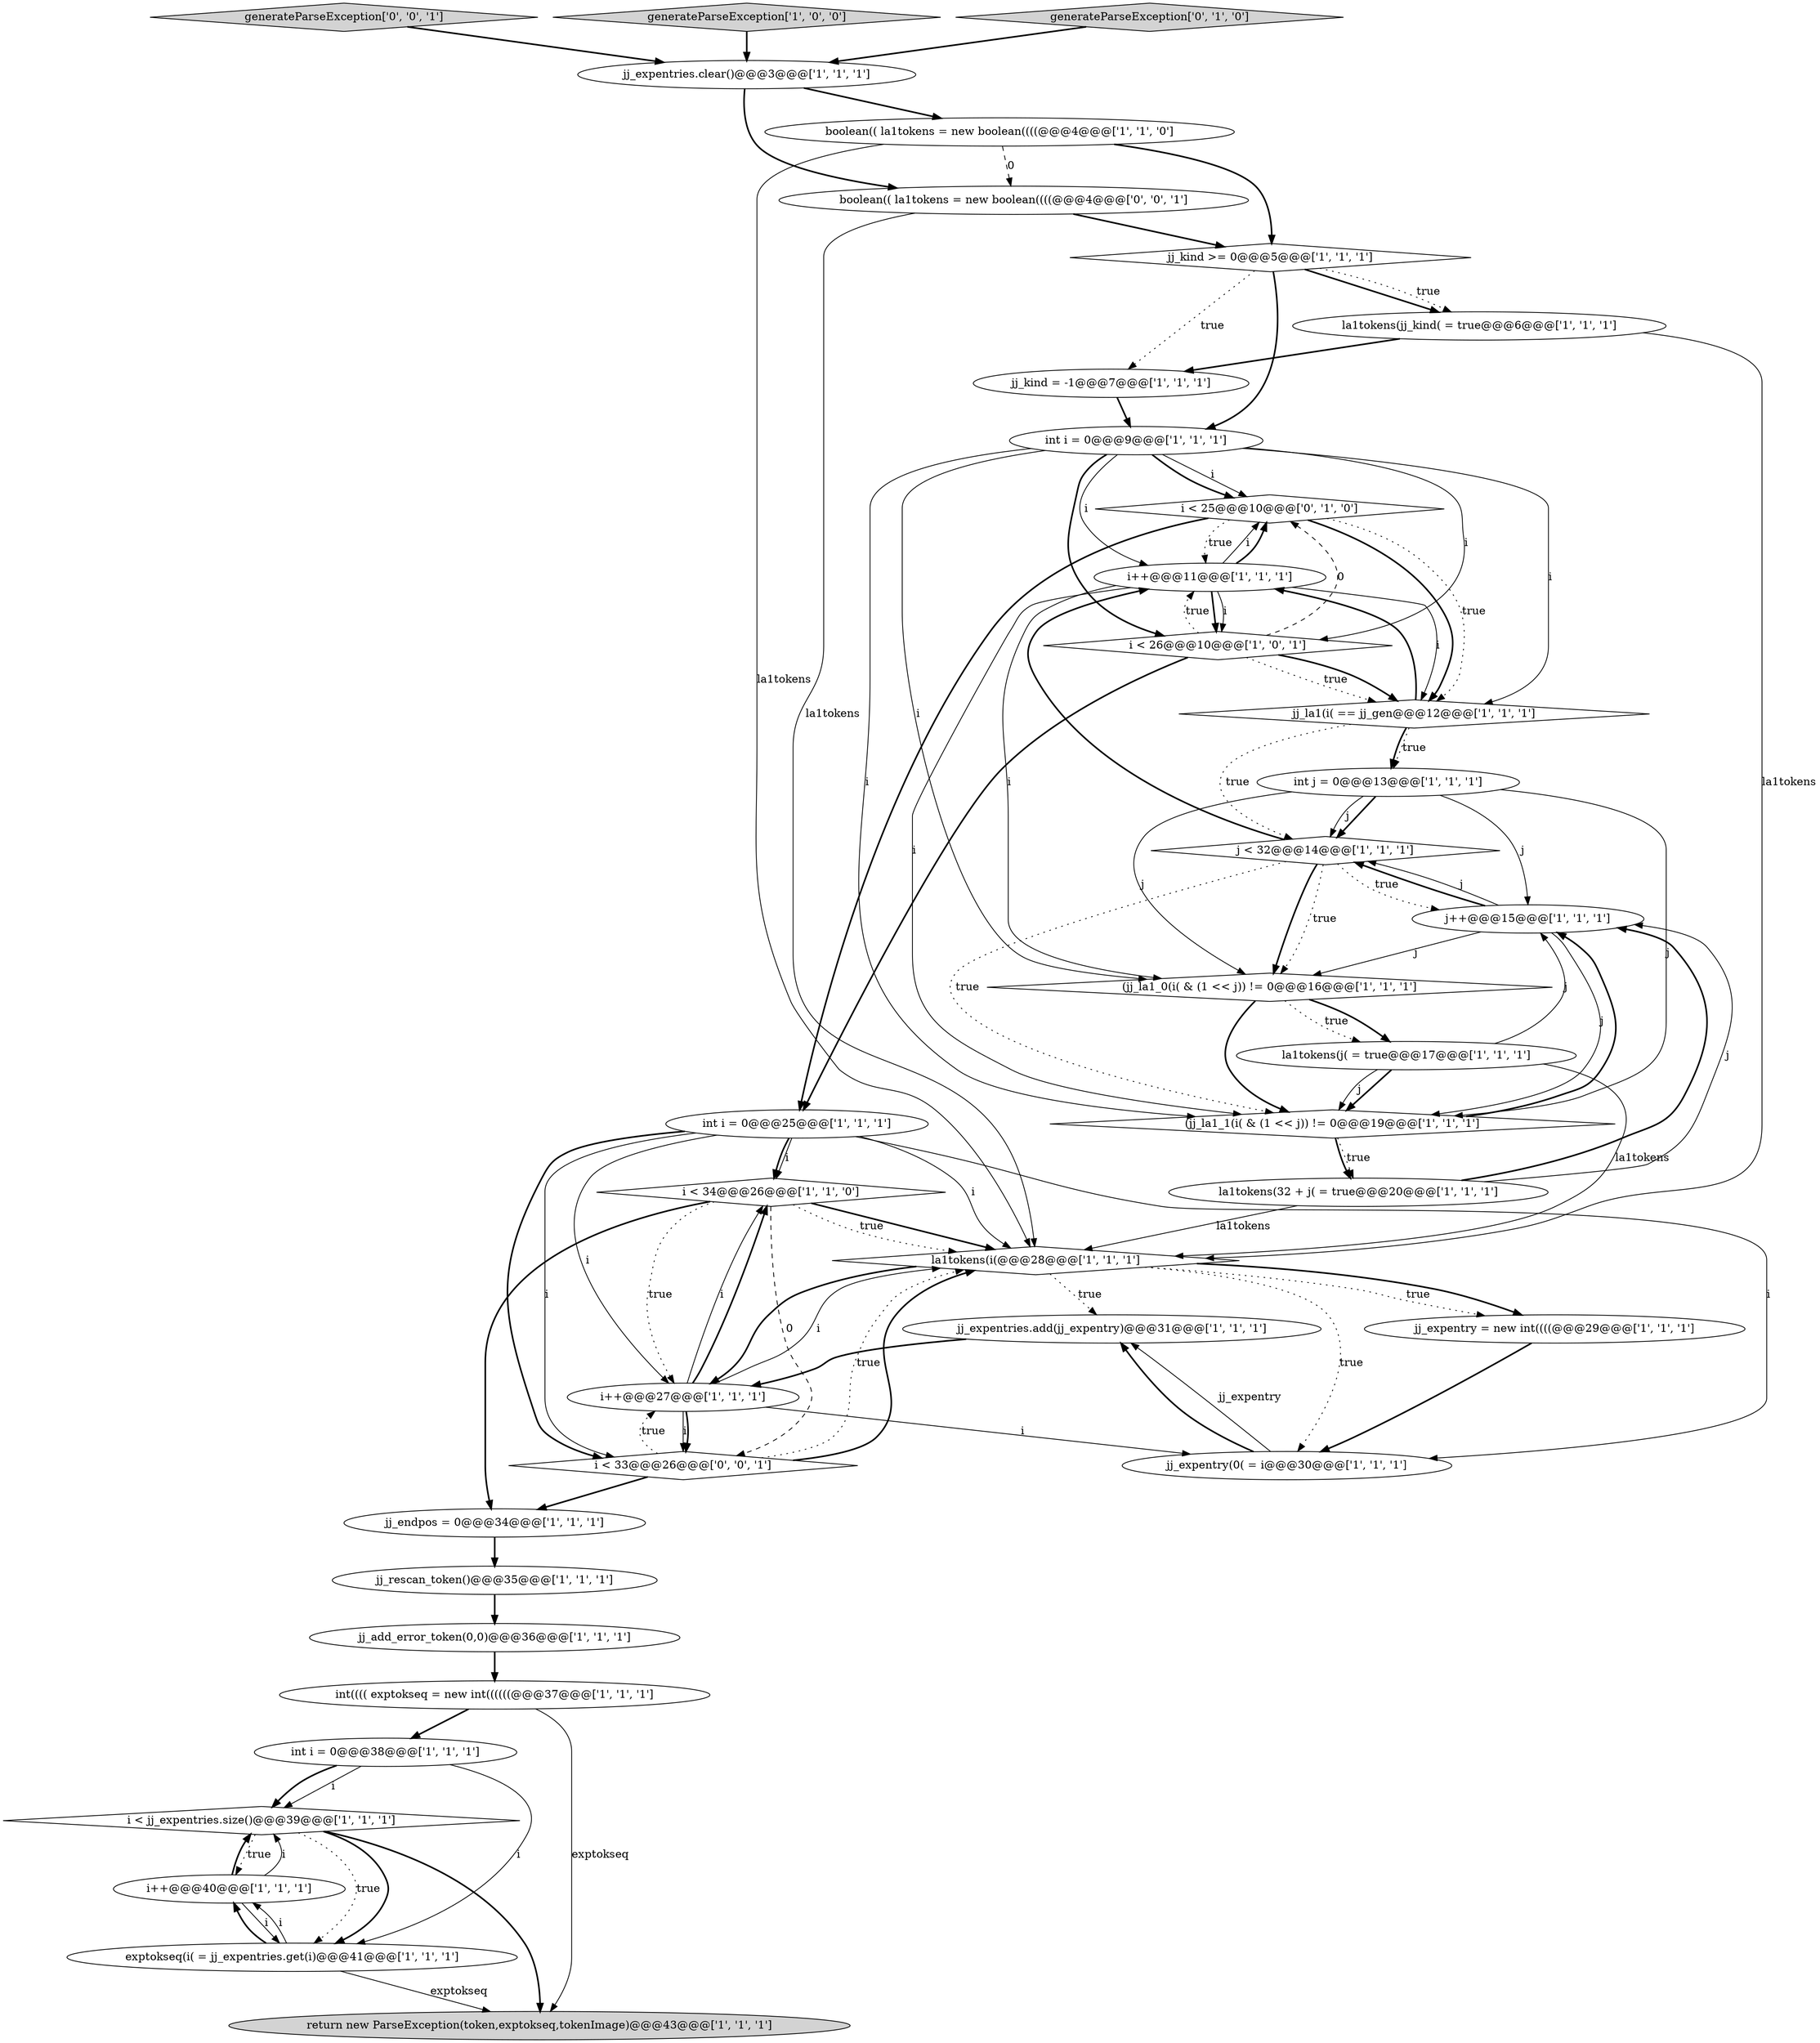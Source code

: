 digraph {
16 [style = filled, label = "return new ParseException(token,exptokseq,tokenImage)@@@43@@@['1', '1', '1']", fillcolor = lightgray, shape = ellipse image = "AAA0AAABBB1BBB"];
10 [style = filled, label = "int i = 0@@@9@@@['1', '1', '1']", fillcolor = white, shape = ellipse image = "AAA0AAABBB1BBB"];
29 [style = filled, label = "i++@@@40@@@['1', '1', '1']", fillcolor = white, shape = ellipse image = "AAA0AAABBB1BBB"];
2 [style = filled, label = "la1tokens(i(@@@28@@@['1', '1', '1']", fillcolor = white, shape = diamond image = "AAA0AAABBB1BBB"];
27 [style = filled, label = "int i = 0@@@25@@@['1', '1', '1']", fillcolor = white, shape = ellipse image = "AAA0AAABBB1BBB"];
30 [style = filled, label = "i < jj_expentries.size()@@@39@@@['1', '1', '1']", fillcolor = white, shape = diamond image = "AAA0AAABBB1BBB"];
26 [style = filled, label = "jj_expentries.add(jj_expentry)@@@31@@@['1', '1', '1']", fillcolor = white, shape = ellipse image = "AAA0AAABBB1BBB"];
9 [style = filled, label = "jj_expentry(0( = i@@@30@@@['1', '1', '1']", fillcolor = white, shape = ellipse image = "AAA0AAABBB1BBB"];
19 [style = filled, label = "boolean(( la1tokens = new boolean((((@@@4@@@['1', '1', '0']", fillcolor = white, shape = ellipse image = "AAA0AAABBB1BBB"];
3 [style = filled, label = "exptokseq(i( = jj_expentries.get(i)@@@41@@@['1', '1', '1']", fillcolor = white, shape = ellipse image = "AAA0AAABBB1BBB"];
33 [style = filled, label = "i < 25@@@10@@@['0', '1', '0']", fillcolor = white, shape = diamond image = "AAA1AAABBB2BBB"];
12 [style = filled, label = "jj_add_error_token(0,0)@@@36@@@['1', '1', '1']", fillcolor = white, shape = ellipse image = "AAA0AAABBB1BBB"];
23 [style = filled, label = "la1tokens(32 + j( = true@@@20@@@['1', '1', '1']", fillcolor = white, shape = ellipse image = "AAA0AAABBB1BBB"];
21 [style = filled, label = "i++@@@11@@@['1', '1', '1']", fillcolor = white, shape = ellipse image = "AAA0AAABBB1BBB"];
17 [style = filled, label = "i < 34@@@26@@@['1', '1', '0']", fillcolor = white, shape = diamond image = "AAA0AAABBB1BBB"];
6 [style = filled, label = "jj_kind >= 0@@@5@@@['1', '1', '1']", fillcolor = white, shape = diamond image = "AAA0AAABBB1BBB"];
36 [style = filled, label = "boolean(( la1tokens = new boolean((((@@@4@@@['0', '0', '1']", fillcolor = white, shape = ellipse image = "AAA0AAABBB3BBB"];
20 [style = filled, label = "la1tokens(jj_kind( = true@@@6@@@['1', '1', '1']", fillcolor = white, shape = ellipse image = "AAA0AAABBB1BBB"];
11 [style = filled, label = "jj_kind = -1@@@7@@@['1', '1', '1']", fillcolor = white, shape = ellipse image = "AAA0AAABBB1BBB"];
37 [style = filled, label = "generateParseException['0', '0', '1']", fillcolor = lightgray, shape = diamond image = "AAA0AAABBB3BBB"];
7 [style = filled, label = "jj_endpos = 0@@@34@@@['1', '1', '1']", fillcolor = white, shape = ellipse image = "AAA0AAABBB1BBB"];
14 [style = filled, label = "i < 26@@@10@@@['1', '0', '1']", fillcolor = white, shape = diamond image = "AAA0AAABBB1BBB"];
13 [style = filled, label = "generateParseException['1', '0', '0']", fillcolor = lightgray, shape = diamond image = "AAA0AAABBB1BBB"];
28 [style = filled, label = "i++@@@27@@@['1', '1', '1']", fillcolor = white, shape = ellipse image = "AAA0AAABBB1BBB"];
5 [style = filled, label = "j < 32@@@14@@@['1', '1', '1']", fillcolor = white, shape = diamond image = "AAA0AAABBB1BBB"];
15 [style = filled, label = "int(((( exptokseq = new int((((((@@@37@@@['1', '1', '1']", fillcolor = white, shape = ellipse image = "AAA0AAABBB1BBB"];
4 [style = filled, label = "jj_expentry = new int((((@@@29@@@['1', '1', '1']", fillcolor = white, shape = ellipse image = "AAA0AAABBB1BBB"];
34 [style = filled, label = "generateParseException['0', '1', '0']", fillcolor = lightgray, shape = diamond image = "AAA0AAABBB2BBB"];
22 [style = filled, label = "(jj_la1_1(i( & (1 << j)) != 0@@@19@@@['1', '1', '1']", fillcolor = white, shape = diamond image = "AAA0AAABBB1BBB"];
35 [style = filled, label = "i < 33@@@26@@@['0', '0', '1']", fillcolor = white, shape = diamond image = "AAA0AAABBB3BBB"];
31 [style = filled, label = "(jj_la1_0(i( & (1 << j)) != 0@@@16@@@['1', '1', '1']", fillcolor = white, shape = diamond image = "AAA0AAABBB1BBB"];
25 [style = filled, label = "int j = 0@@@13@@@['1', '1', '1']", fillcolor = white, shape = ellipse image = "AAA0AAABBB1BBB"];
1 [style = filled, label = "jj_la1(i( == jj_gen@@@12@@@['1', '1', '1']", fillcolor = white, shape = diamond image = "AAA0AAABBB1BBB"];
8 [style = filled, label = "jj_expentries.clear()@@@3@@@['1', '1', '1']", fillcolor = white, shape = ellipse image = "AAA0AAABBB1BBB"];
0 [style = filled, label = "la1tokens(j( = true@@@17@@@['1', '1', '1']", fillcolor = white, shape = ellipse image = "AAA0AAABBB1BBB"];
24 [style = filled, label = "j++@@@15@@@['1', '1', '1']", fillcolor = white, shape = ellipse image = "AAA0AAABBB1BBB"];
32 [style = filled, label = "jj_rescan_token()@@@35@@@['1', '1', '1']", fillcolor = white, shape = ellipse image = "AAA0AAABBB1BBB"];
18 [style = filled, label = "int i = 0@@@38@@@['1', '1', '1']", fillcolor = white, shape = ellipse image = "AAA0AAABBB1BBB"];
24->22 [style = solid, label="j"];
28->9 [style = solid, label="i"];
3->29 [style = solid, label="i"];
19->6 [style = bold, label=""];
2->4 [style = bold, label=""];
5->22 [style = dotted, label="true"];
27->35 [style = solid, label="i"];
22->24 [style = bold, label=""];
29->30 [style = solid, label="i"];
17->28 [style = dotted, label="true"];
30->3 [style = dotted, label="true"];
10->33 [style = solid, label="i"];
10->22 [style = solid, label="i"];
21->1 [style = solid, label="i"];
33->1 [style = bold, label=""];
1->5 [style = dotted, label="true"];
4->9 [style = bold, label=""];
10->14 [style = solid, label="i"];
9->26 [style = solid, label="jj_expentry"];
9->26 [style = bold, label=""];
19->36 [style = dashed, label="0"];
0->22 [style = solid, label="j"];
21->33 [style = solid, label="i"];
10->1 [style = solid, label="i"];
24->5 [style = bold, label=""];
27->2 [style = solid, label="i"];
36->2 [style = solid, label="la1tokens"];
17->2 [style = bold, label=""];
6->11 [style = dotted, label="true"];
27->9 [style = solid, label="i"];
33->27 [style = bold, label=""];
0->22 [style = bold, label=""];
36->6 [style = bold, label=""];
25->24 [style = solid, label="j"];
1->25 [style = dotted, label="true"];
31->22 [style = bold, label=""];
30->29 [style = dotted, label="true"];
6->20 [style = bold, label=""];
24->5 [style = solid, label="j"];
30->16 [style = bold, label=""];
1->25 [style = bold, label=""];
2->28 [style = bold, label=""];
35->28 [style = dotted, label="true"];
5->31 [style = bold, label=""];
21->31 [style = solid, label="i"];
25->22 [style = solid, label="j"];
7->32 [style = bold, label=""];
25->5 [style = bold, label=""];
27->17 [style = bold, label=""];
17->2 [style = dotted, label="true"];
23->24 [style = solid, label="j"];
6->20 [style = dotted, label="true"];
18->30 [style = bold, label=""];
10->14 [style = bold, label=""];
8->19 [style = bold, label=""];
28->17 [style = bold, label=""];
20->11 [style = bold, label=""];
3->29 [style = bold, label=""];
31->0 [style = dotted, label="true"];
22->23 [style = dotted, label="true"];
21->14 [style = bold, label=""];
35->2 [style = bold, label=""];
8->36 [style = bold, label=""];
14->33 [style = dashed, label="0"];
21->33 [style = bold, label=""];
15->18 [style = bold, label=""];
14->1 [style = dotted, label="true"];
10->21 [style = solid, label="i"];
0->2 [style = solid, label="la1tokens"];
10->31 [style = solid, label="i"];
28->35 [style = solid, label="i"];
35->7 [style = bold, label=""];
27->17 [style = solid, label="i"];
11->10 [style = bold, label=""];
2->26 [style = dotted, label="true"];
5->21 [style = bold, label=""];
5->24 [style = dotted, label="true"];
28->2 [style = solid, label="i"];
29->3 [style = solid, label="i"];
18->30 [style = solid, label="i"];
26->28 [style = bold, label=""];
17->35 [style = dashed, label="0"];
23->2 [style = solid, label="la1tokens"];
13->8 [style = bold, label=""];
17->7 [style = bold, label=""];
20->2 [style = solid, label="la1tokens"];
25->5 [style = solid, label="j"];
14->27 [style = bold, label=""];
29->30 [style = bold, label=""];
21->14 [style = solid, label="i"];
3->16 [style = solid, label="exptokseq"];
15->16 [style = solid, label="exptokseq"];
32->12 [style = bold, label=""];
28->35 [style = bold, label=""];
2->4 [style = dotted, label="true"];
23->24 [style = bold, label=""];
12->15 [style = bold, label=""];
1->21 [style = bold, label=""];
2->9 [style = dotted, label="true"];
5->31 [style = dotted, label="true"];
33->21 [style = dotted, label="true"];
27->35 [style = bold, label=""];
14->1 [style = bold, label=""];
6->10 [style = bold, label=""];
14->21 [style = dotted, label="true"];
35->2 [style = dotted, label="true"];
0->24 [style = solid, label="j"];
30->3 [style = bold, label=""];
27->28 [style = solid, label="i"];
25->31 [style = solid, label="j"];
28->17 [style = solid, label="i"];
21->22 [style = solid, label="i"];
34->8 [style = bold, label=""];
22->23 [style = bold, label=""];
33->1 [style = dotted, label="true"];
37->8 [style = bold, label=""];
10->33 [style = bold, label=""];
19->2 [style = solid, label="la1tokens"];
18->3 [style = solid, label="i"];
31->0 [style = bold, label=""];
24->31 [style = solid, label="j"];
}
